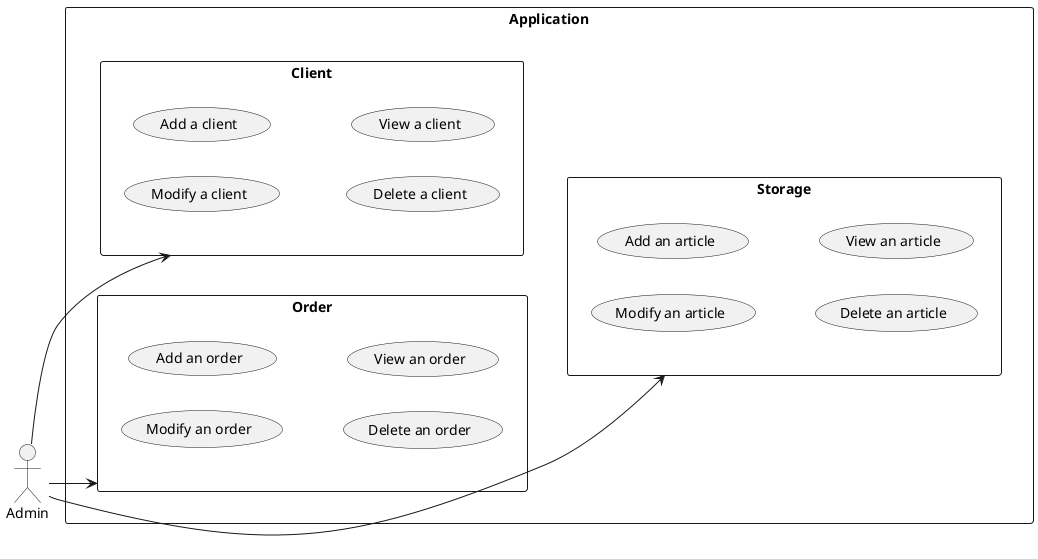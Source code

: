 @startuml
left to right direction
actor "Admin" as ad
rectangle Application {
rectangle Client{
  usecase "Modify a client" as UC1
  usecase "Add a client" as UC2
  usecase "Delete a client" as UC3
  usecase "View a client" as UC4
  }
  rectangle Order{
  usecase "Modify an order" as UC5
  usecase "Add an order" as UC6
  usecase "Delete an order" as UC7
  usecase "View an order" as UC8
  }
  rectangle Storage{
  usecase "Modify an article" as UC9
  usecase "Add an article" as UC10
  usecase "Delete an article" as UC11
  usecase "View an article" as UC12
  }
}

ad --> Client
ad --> Storage
ad --> Order
@enduml
